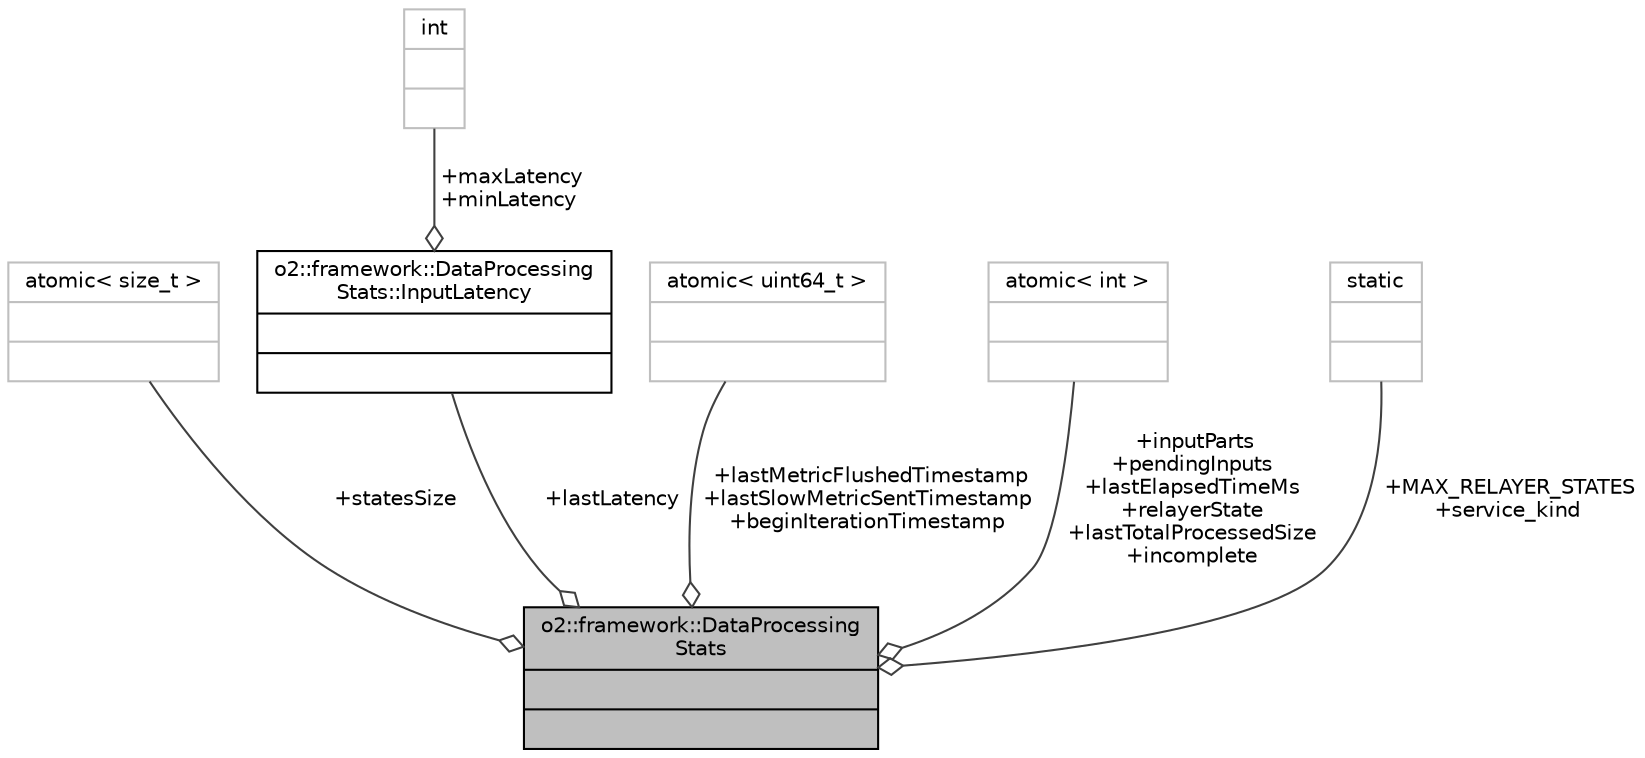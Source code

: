 digraph "o2::framework::DataProcessingStats"
{
 // INTERACTIVE_SVG=YES
  bgcolor="transparent";
  edge [fontname="Helvetica",fontsize="10",labelfontname="Helvetica",labelfontsize="10"];
  node [fontname="Helvetica",fontsize="10",shape=record];
  Node1 [label="{o2::framework::DataProcessing\lStats\n||}",height=0.2,width=0.4,color="black", fillcolor="grey75", style="filled", fontcolor="black"];
  Node2 -> Node1 [color="grey25",fontsize="10",style="solid",label=" +statesSize" ,arrowhead="odiamond",fontname="Helvetica"];
  Node2 [label="{atomic\< size_t \>\n||}",height=0.2,width=0.4,color="grey75"];
  Node3 -> Node1 [color="grey25",fontsize="10",style="solid",label=" +lastLatency" ,arrowhead="odiamond",fontname="Helvetica"];
  Node3 [label="{o2::framework::DataProcessing\lStats::InputLatency\n||}",height=0.2,width=0.4,color="black",URL="$d3/d9f/structo2_1_1framework_1_1DataProcessingStats_1_1InputLatency.html"];
  Node4 -> Node3 [color="grey25",fontsize="10",style="solid",label=" +maxLatency\n+minLatency" ,arrowhead="odiamond",fontname="Helvetica"];
  Node4 [label="{int\n||}",height=0.2,width=0.4,color="grey75"];
  Node5 -> Node1 [color="grey25",fontsize="10",style="solid",label=" +lastMetricFlushedTimestamp\n+lastSlowMetricSentTimestamp\n+beginIterationTimestamp" ,arrowhead="odiamond",fontname="Helvetica"];
  Node5 [label="{atomic\< uint64_t \>\n||}",height=0.2,width=0.4,color="grey75"];
  Node6 -> Node1 [color="grey25",fontsize="10",style="solid",label=" +inputParts\n+pendingInputs\n+lastElapsedTimeMs\n+relayerState\n+lastTotalProcessedSize\n+incomplete" ,arrowhead="odiamond",fontname="Helvetica"];
  Node6 [label="{atomic\< int \>\n||}",height=0.2,width=0.4,color="grey75"];
  Node7 -> Node1 [color="grey25",fontsize="10",style="solid",label=" +MAX_RELAYER_STATES\n+service_kind" ,arrowhead="odiamond",fontname="Helvetica"];
  Node7 [label="{static\n||}",height=0.2,width=0.4,color="grey75"];
}
